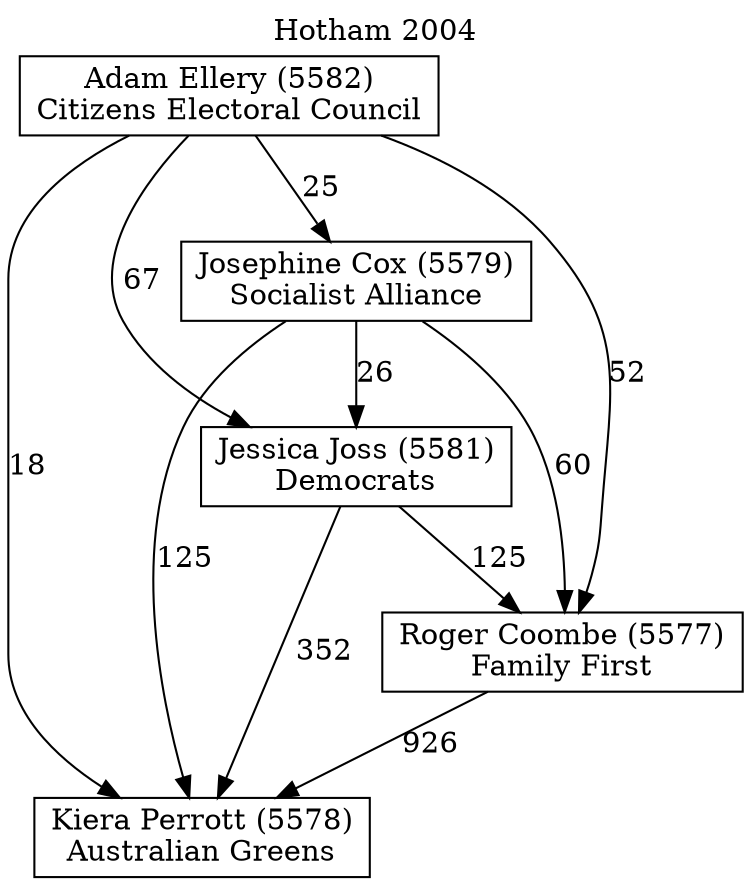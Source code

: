 // House preference flow
digraph "Kiera Perrott (5578)_Hotham_2004" {
	graph [label="Hotham 2004" labelloc=t mclimit=10]
	node [shape=box]
	"Adam Ellery (5582)" [label="Adam Ellery (5582)
Citizens Electoral Council"]
	"Jessica Joss (5581)" [label="Jessica Joss (5581)
Democrats"]
	"Josephine Cox (5579)" [label="Josephine Cox (5579)
Socialist Alliance"]
	"Kiera Perrott (5578)" [label="Kiera Perrott (5578)
Australian Greens"]
	"Roger Coombe (5577)" [label="Roger Coombe (5577)
Family First"]
	"Adam Ellery (5582)" -> "Jessica Joss (5581)" [label=67]
	"Adam Ellery (5582)" -> "Josephine Cox (5579)" [label=25]
	"Adam Ellery (5582)" -> "Kiera Perrott (5578)" [label=18]
	"Adam Ellery (5582)" -> "Roger Coombe (5577)" [label=52]
	"Jessica Joss (5581)" -> "Kiera Perrott (5578)" [label=352]
	"Jessica Joss (5581)" -> "Roger Coombe (5577)" [label=125]
	"Josephine Cox (5579)" -> "Jessica Joss (5581)" [label=26]
	"Josephine Cox (5579)" -> "Kiera Perrott (5578)" [label=125]
	"Josephine Cox (5579)" -> "Roger Coombe (5577)" [label=60]
	"Roger Coombe (5577)" -> "Kiera Perrott (5578)" [label=926]
}
